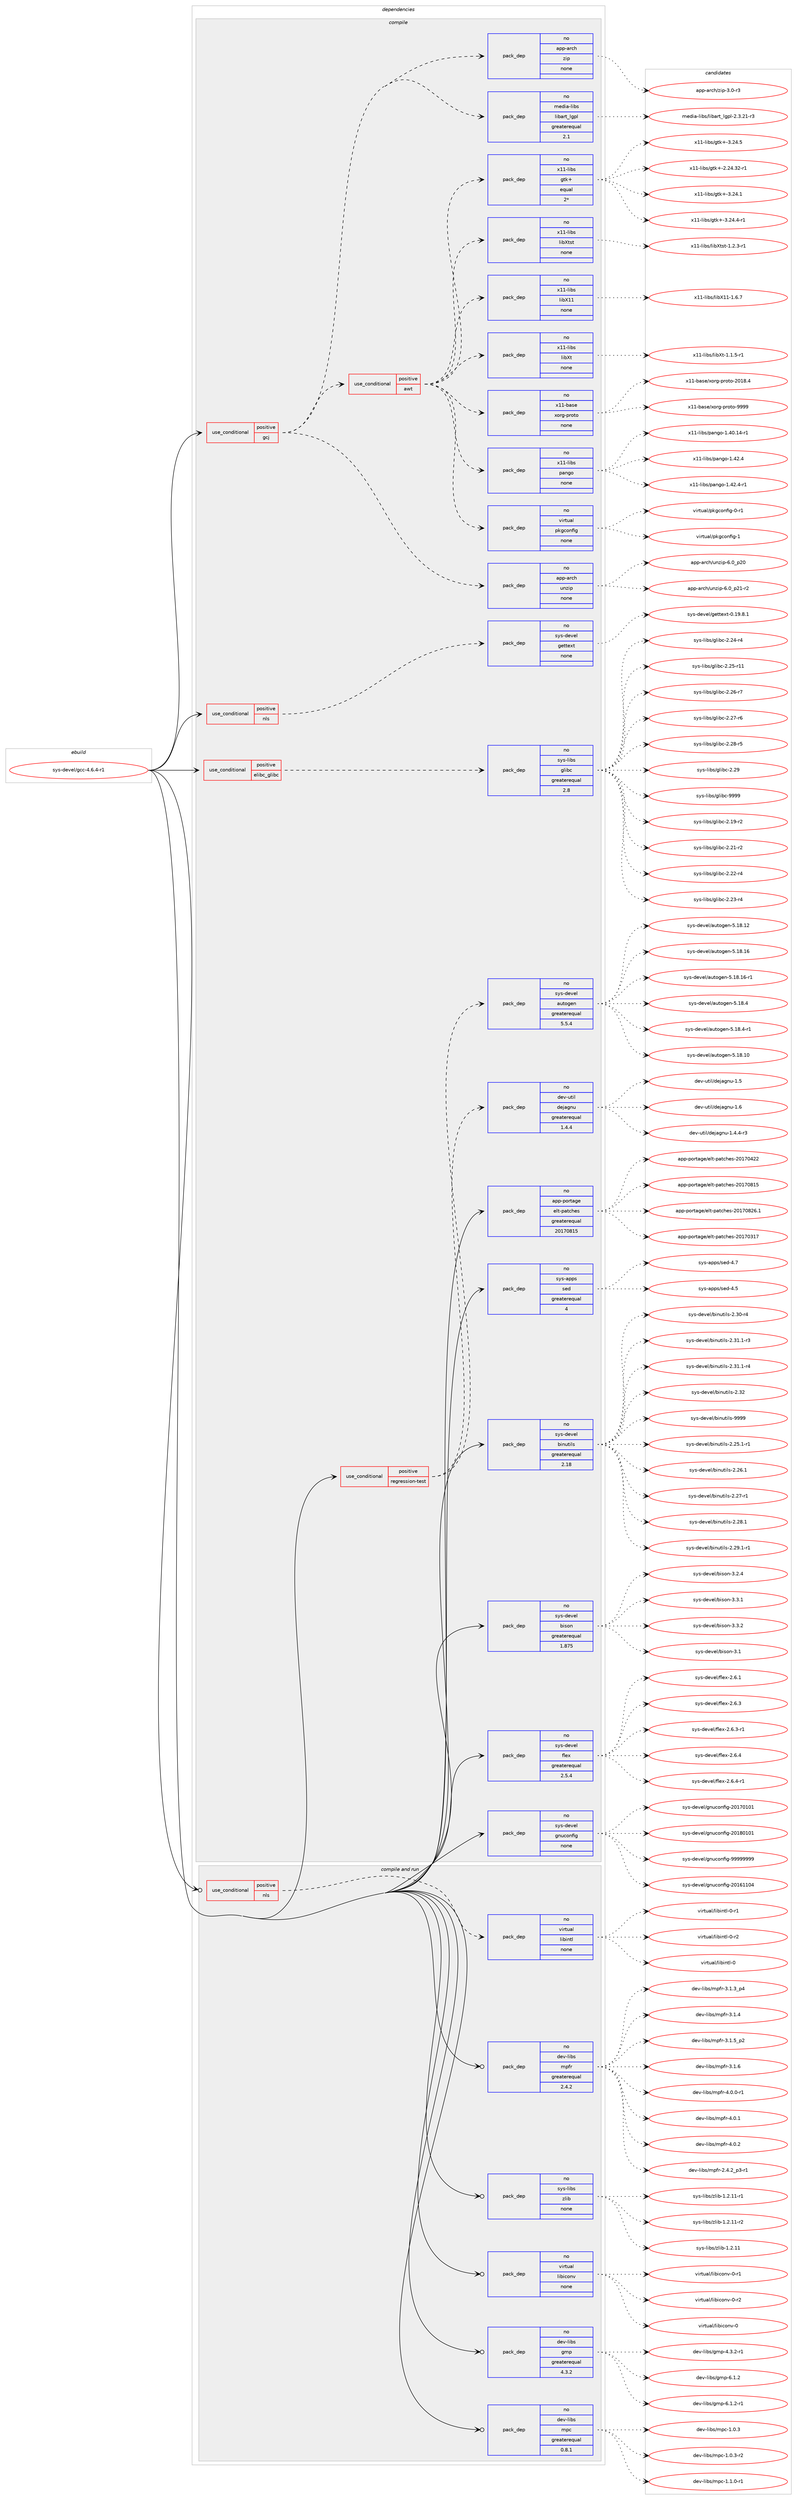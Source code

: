 digraph prolog {

# *************
# Graph options
# *************

newrank=true;
concentrate=true;
compound=true;
graph [rankdir=LR,fontname=Helvetica,fontsize=10,ranksep=1.5];#, ranksep=2.5, nodesep=0.2];
edge  [arrowhead=vee];
node  [fontname=Helvetica,fontsize=10];

# **********
# The ebuild
# **********

subgraph cluster_leftcol {
color=gray;
rank=same;
label=<<i>ebuild</i>>;
id [label="sys-devel/gcc-4.6.4-r1", color=red, width=4, href="../sys-devel/gcc-4.6.4-r1.svg"];
}

# ****************
# The dependencies
# ****************

subgraph cluster_midcol {
color=gray;
label=<<i>dependencies</i>>;
subgraph cluster_compile {
fillcolor="#eeeeee";
style=filled;
label=<<i>compile</i>>;
subgraph cond459648 {
dependency1727827 [label=<<TABLE BORDER="0" CELLBORDER="1" CELLSPACING="0" CELLPADDING="4"><TR><TD ROWSPAN="3" CELLPADDING="10">use_conditional</TD></TR><TR><TD>positive</TD></TR><TR><TD>elibc_glibc</TD></TR></TABLE>>, shape=none, color=red];
subgraph pack1239866 {
dependency1727828 [label=<<TABLE BORDER="0" CELLBORDER="1" CELLSPACING="0" CELLPADDING="4" WIDTH="220"><TR><TD ROWSPAN="6" CELLPADDING="30">pack_dep</TD></TR><TR><TD WIDTH="110">no</TD></TR><TR><TD>sys-libs</TD></TR><TR><TD>glibc</TD></TR><TR><TD>greaterequal</TD></TR><TR><TD>2.8</TD></TR></TABLE>>, shape=none, color=blue];
}
dependency1727827:e -> dependency1727828:w [weight=20,style="dashed",arrowhead="vee"];
}
id:e -> dependency1727827:w [weight=20,style="solid",arrowhead="vee"];
subgraph cond459649 {
dependency1727829 [label=<<TABLE BORDER="0" CELLBORDER="1" CELLSPACING="0" CELLPADDING="4"><TR><TD ROWSPAN="3" CELLPADDING="10">use_conditional</TD></TR><TR><TD>positive</TD></TR><TR><TD>gcj</TD></TR></TABLE>>, shape=none, color=red];
subgraph cond459650 {
dependency1727830 [label=<<TABLE BORDER="0" CELLBORDER="1" CELLSPACING="0" CELLPADDING="4"><TR><TD ROWSPAN="3" CELLPADDING="10">use_conditional</TD></TR><TR><TD>positive</TD></TR><TR><TD>awt</TD></TR></TABLE>>, shape=none, color=red];
subgraph pack1239867 {
dependency1727831 [label=<<TABLE BORDER="0" CELLBORDER="1" CELLSPACING="0" CELLPADDING="4" WIDTH="220"><TR><TD ROWSPAN="6" CELLPADDING="30">pack_dep</TD></TR><TR><TD WIDTH="110">no</TD></TR><TR><TD>x11-base</TD></TR><TR><TD>xorg-proto</TD></TR><TR><TD>none</TD></TR><TR><TD></TD></TR></TABLE>>, shape=none, color=blue];
}
dependency1727830:e -> dependency1727831:w [weight=20,style="dashed",arrowhead="vee"];
subgraph pack1239868 {
dependency1727832 [label=<<TABLE BORDER="0" CELLBORDER="1" CELLSPACING="0" CELLPADDING="4" WIDTH="220"><TR><TD ROWSPAN="6" CELLPADDING="30">pack_dep</TD></TR><TR><TD WIDTH="110">no</TD></TR><TR><TD>x11-libs</TD></TR><TR><TD>libXt</TD></TR><TR><TD>none</TD></TR><TR><TD></TD></TR></TABLE>>, shape=none, color=blue];
}
dependency1727830:e -> dependency1727832:w [weight=20,style="dashed",arrowhead="vee"];
subgraph pack1239869 {
dependency1727833 [label=<<TABLE BORDER="0" CELLBORDER="1" CELLSPACING="0" CELLPADDING="4" WIDTH="220"><TR><TD ROWSPAN="6" CELLPADDING="30">pack_dep</TD></TR><TR><TD WIDTH="110">no</TD></TR><TR><TD>x11-libs</TD></TR><TR><TD>libX11</TD></TR><TR><TD>none</TD></TR><TR><TD></TD></TR></TABLE>>, shape=none, color=blue];
}
dependency1727830:e -> dependency1727833:w [weight=20,style="dashed",arrowhead="vee"];
subgraph pack1239870 {
dependency1727834 [label=<<TABLE BORDER="0" CELLBORDER="1" CELLSPACING="0" CELLPADDING="4" WIDTH="220"><TR><TD ROWSPAN="6" CELLPADDING="30">pack_dep</TD></TR><TR><TD WIDTH="110">no</TD></TR><TR><TD>x11-libs</TD></TR><TR><TD>libXtst</TD></TR><TR><TD>none</TD></TR><TR><TD></TD></TR></TABLE>>, shape=none, color=blue];
}
dependency1727830:e -> dependency1727834:w [weight=20,style="dashed",arrowhead="vee"];
subgraph pack1239871 {
dependency1727835 [label=<<TABLE BORDER="0" CELLBORDER="1" CELLSPACING="0" CELLPADDING="4" WIDTH="220"><TR><TD ROWSPAN="6" CELLPADDING="30">pack_dep</TD></TR><TR><TD WIDTH="110">no</TD></TR><TR><TD>x11-libs</TD></TR><TR><TD>gtk+</TD></TR><TR><TD>equal</TD></TR><TR><TD>2*</TD></TR></TABLE>>, shape=none, color=blue];
}
dependency1727830:e -> dependency1727835:w [weight=20,style="dashed",arrowhead="vee"];
subgraph pack1239872 {
dependency1727836 [label=<<TABLE BORDER="0" CELLBORDER="1" CELLSPACING="0" CELLPADDING="4" WIDTH="220"><TR><TD ROWSPAN="6" CELLPADDING="30">pack_dep</TD></TR><TR><TD WIDTH="110">no</TD></TR><TR><TD>virtual</TD></TR><TR><TD>pkgconfig</TD></TR><TR><TD>none</TD></TR><TR><TD></TD></TR></TABLE>>, shape=none, color=blue];
}
dependency1727830:e -> dependency1727836:w [weight=20,style="dashed",arrowhead="vee"];
subgraph pack1239873 {
dependency1727837 [label=<<TABLE BORDER="0" CELLBORDER="1" CELLSPACING="0" CELLPADDING="4" WIDTH="220"><TR><TD ROWSPAN="6" CELLPADDING="30">pack_dep</TD></TR><TR><TD WIDTH="110">no</TD></TR><TR><TD>x11-libs</TD></TR><TR><TD>pango</TD></TR><TR><TD>none</TD></TR><TR><TD></TD></TR></TABLE>>, shape=none, color=blue];
}
dependency1727830:e -> dependency1727837:w [weight=20,style="dashed",arrowhead="vee"];
}
dependency1727829:e -> dependency1727830:w [weight=20,style="dashed",arrowhead="vee"];
subgraph pack1239874 {
dependency1727838 [label=<<TABLE BORDER="0" CELLBORDER="1" CELLSPACING="0" CELLPADDING="4" WIDTH="220"><TR><TD ROWSPAN="6" CELLPADDING="30">pack_dep</TD></TR><TR><TD WIDTH="110">no</TD></TR><TR><TD>media-libs</TD></TR><TR><TD>libart_lgpl</TD></TR><TR><TD>greaterequal</TD></TR><TR><TD>2.1</TD></TR></TABLE>>, shape=none, color=blue];
}
dependency1727829:e -> dependency1727838:w [weight=20,style="dashed",arrowhead="vee"];
subgraph pack1239875 {
dependency1727839 [label=<<TABLE BORDER="0" CELLBORDER="1" CELLSPACING="0" CELLPADDING="4" WIDTH="220"><TR><TD ROWSPAN="6" CELLPADDING="30">pack_dep</TD></TR><TR><TD WIDTH="110">no</TD></TR><TR><TD>app-arch</TD></TR><TR><TD>zip</TD></TR><TR><TD>none</TD></TR><TR><TD></TD></TR></TABLE>>, shape=none, color=blue];
}
dependency1727829:e -> dependency1727839:w [weight=20,style="dashed",arrowhead="vee"];
subgraph pack1239876 {
dependency1727840 [label=<<TABLE BORDER="0" CELLBORDER="1" CELLSPACING="0" CELLPADDING="4" WIDTH="220"><TR><TD ROWSPAN="6" CELLPADDING="30">pack_dep</TD></TR><TR><TD WIDTH="110">no</TD></TR><TR><TD>app-arch</TD></TR><TR><TD>unzip</TD></TR><TR><TD>none</TD></TR><TR><TD></TD></TR></TABLE>>, shape=none, color=blue];
}
dependency1727829:e -> dependency1727840:w [weight=20,style="dashed",arrowhead="vee"];
}
id:e -> dependency1727829:w [weight=20,style="solid",arrowhead="vee"];
subgraph cond459651 {
dependency1727841 [label=<<TABLE BORDER="0" CELLBORDER="1" CELLSPACING="0" CELLPADDING="4"><TR><TD ROWSPAN="3" CELLPADDING="10">use_conditional</TD></TR><TR><TD>positive</TD></TR><TR><TD>nls</TD></TR></TABLE>>, shape=none, color=red];
subgraph pack1239877 {
dependency1727842 [label=<<TABLE BORDER="0" CELLBORDER="1" CELLSPACING="0" CELLPADDING="4" WIDTH="220"><TR><TD ROWSPAN="6" CELLPADDING="30">pack_dep</TD></TR><TR><TD WIDTH="110">no</TD></TR><TR><TD>sys-devel</TD></TR><TR><TD>gettext</TD></TR><TR><TD>none</TD></TR><TR><TD></TD></TR></TABLE>>, shape=none, color=blue];
}
dependency1727841:e -> dependency1727842:w [weight=20,style="dashed",arrowhead="vee"];
}
id:e -> dependency1727841:w [weight=20,style="solid",arrowhead="vee"];
subgraph cond459652 {
dependency1727843 [label=<<TABLE BORDER="0" CELLBORDER="1" CELLSPACING="0" CELLPADDING="4"><TR><TD ROWSPAN="3" CELLPADDING="10">use_conditional</TD></TR><TR><TD>positive</TD></TR><TR><TD>regression-test</TD></TR></TABLE>>, shape=none, color=red];
subgraph pack1239878 {
dependency1727844 [label=<<TABLE BORDER="0" CELLBORDER="1" CELLSPACING="0" CELLPADDING="4" WIDTH="220"><TR><TD ROWSPAN="6" CELLPADDING="30">pack_dep</TD></TR><TR><TD WIDTH="110">no</TD></TR><TR><TD>dev-util</TD></TR><TR><TD>dejagnu</TD></TR><TR><TD>greaterequal</TD></TR><TR><TD>1.4.4</TD></TR></TABLE>>, shape=none, color=blue];
}
dependency1727843:e -> dependency1727844:w [weight=20,style="dashed",arrowhead="vee"];
subgraph pack1239879 {
dependency1727845 [label=<<TABLE BORDER="0" CELLBORDER="1" CELLSPACING="0" CELLPADDING="4" WIDTH="220"><TR><TD ROWSPAN="6" CELLPADDING="30">pack_dep</TD></TR><TR><TD WIDTH="110">no</TD></TR><TR><TD>sys-devel</TD></TR><TR><TD>autogen</TD></TR><TR><TD>greaterequal</TD></TR><TR><TD>5.5.4</TD></TR></TABLE>>, shape=none, color=blue];
}
dependency1727843:e -> dependency1727845:w [weight=20,style="dashed",arrowhead="vee"];
}
id:e -> dependency1727843:w [weight=20,style="solid",arrowhead="vee"];
subgraph pack1239880 {
dependency1727846 [label=<<TABLE BORDER="0" CELLBORDER="1" CELLSPACING="0" CELLPADDING="4" WIDTH="220"><TR><TD ROWSPAN="6" CELLPADDING="30">pack_dep</TD></TR><TR><TD WIDTH="110">no</TD></TR><TR><TD>app-portage</TD></TR><TR><TD>elt-patches</TD></TR><TR><TD>greaterequal</TD></TR><TR><TD>20170815</TD></TR></TABLE>>, shape=none, color=blue];
}
id:e -> dependency1727846:w [weight=20,style="solid",arrowhead="vee"];
subgraph pack1239881 {
dependency1727847 [label=<<TABLE BORDER="0" CELLBORDER="1" CELLSPACING="0" CELLPADDING="4" WIDTH="220"><TR><TD ROWSPAN="6" CELLPADDING="30">pack_dep</TD></TR><TR><TD WIDTH="110">no</TD></TR><TR><TD>sys-apps</TD></TR><TR><TD>sed</TD></TR><TR><TD>greaterequal</TD></TR><TR><TD>4</TD></TR></TABLE>>, shape=none, color=blue];
}
id:e -> dependency1727847:w [weight=20,style="solid",arrowhead="vee"];
subgraph pack1239882 {
dependency1727848 [label=<<TABLE BORDER="0" CELLBORDER="1" CELLSPACING="0" CELLPADDING="4" WIDTH="220"><TR><TD ROWSPAN="6" CELLPADDING="30">pack_dep</TD></TR><TR><TD WIDTH="110">no</TD></TR><TR><TD>sys-devel</TD></TR><TR><TD>binutils</TD></TR><TR><TD>greaterequal</TD></TR><TR><TD>2.18</TD></TR></TABLE>>, shape=none, color=blue];
}
id:e -> dependency1727848:w [weight=20,style="solid",arrowhead="vee"];
subgraph pack1239883 {
dependency1727849 [label=<<TABLE BORDER="0" CELLBORDER="1" CELLSPACING="0" CELLPADDING="4" WIDTH="220"><TR><TD ROWSPAN="6" CELLPADDING="30">pack_dep</TD></TR><TR><TD WIDTH="110">no</TD></TR><TR><TD>sys-devel</TD></TR><TR><TD>bison</TD></TR><TR><TD>greaterequal</TD></TR><TR><TD>1.875</TD></TR></TABLE>>, shape=none, color=blue];
}
id:e -> dependency1727849:w [weight=20,style="solid",arrowhead="vee"];
subgraph pack1239884 {
dependency1727850 [label=<<TABLE BORDER="0" CELLBORDER="1" CELLSPACING="0" CELLPADDING="4" WIDTH="220"><TR><TD ROWSPAN="6" CELLPADDING="30">pack_dep</TD></TR><TR><TD WIDTH="110">no</TD></TR><TR><TD>sys-devel</TD></TR><TR><TD>flex</TD></TR><TR><TD>greaterequal</TD></TR><TR><TD>2.5.4</TD></TR></TABLE>>, shape=none, color=blue];
}
id:e -> dependency1727850:w [weight=20,style="solid",arrowhead="vee"];
subgraph pack1239885 {
dependency1727851 [label=<<TABLE BORDER="0" CELLBORDER="1" CELLSPACING="0" CELLPADDING="4" WIDTH="220"><TR><TD ROWSPAN="6" CELLPADDING="30">pack_dep</TD></TR><TR><TD WIDTH="110">no</TD></TR><TR><TD>sys-devel</TD></TR><TR><TD>gnuconfig</TD></TR><TR><TD>none</TD></TR><TR><TD></TD></TR></TABLE>>, shape=none, color=blue];
}
id:e -> dependency1727851:w [weight=20,style="solid",arrowhead="vee"];
}
subgraph cluster_compileandrun {
fillcolor="#eeeeee";
style=filled;
label=<<i>compile and run</i>>;
subgraph cond459653 {
dependency1727852 [label=<<TABLE BORDER="0" CELLBORDER="1" CELLSPACING="0" CELLPADDING="4"><TR><TD ROWSPAN="3" CELLPADDING="10">use_conditional</TD></TR><TR><TD>positive</TD></TR><TR><TD>nls</TD></TR></TABLE>>, shape=none, color=red];
subgraph pack1239886 {
dependency1727853 [label=<<TABLE BORDER="0" CELLBORDER="1" CELLSPACING="0" CELLPADDING="4" WIDTH="220"><TR><TD ROWSPAN="6" CELLPADDING="30">pack_dep</TD></TR><TR><TD WIDTH="110">no</TD></TR><TR><TD>virtual</TD></TR><TR><TD>libintl</TD></TR><TR><TD>none</TD></TR><TR><TD></TD></TR></TABLE>>, shape=none, color=blue];
}
dependency1727852:e -> dependency1727853:w [weight=20,style="dashed",arrowhead="vee"];
}
id:e -> dependency1727852:w [weight=20,style="solid",arrowhead="odotvee"];
subgraph pack1239887 {
dependency1727854 [label=<<TABLE BORDER="0" CELLBORDER="1" CELLSPACING="0" CELLPADDING="4" WIDTH="220"><TR><TD ROWSPAN="6" CELLPADDING="30">pack_dep</TD></TR><TR><TD WIDTH="110">no</TD></TR><TR><TD>dev-libs</TD></TR><TR><TD>gmp</TD></TR><TR><TD>greaterequal</TD></TR><TR><TD>4.3.2</TD></TR></TABLE>>, shape=none, color=blue];
}
id:e -> dependency1727854:w [weight=20,style="solid",arrowhead="odotvee"];
subgraph pack1239888 {
dependency1727855 [label=<<TABLE BORDER="0" CELLBORDER="1" CELLSPACING="0" CELLPADDING="4" WIDTH="220"><TR><TD ROWSPAN="6" CELLPADDING="30">pack_dep</TD></TR><TR><TD WIDTH="110">no</TD></TR><TR><TD>dev-libs</TD></TR><TR><TD>mpc</TD></TR><TR><TD>greaterequal</TD></TR><TR><TD>0.8.1</TD></TR></TABLE>>, shape=none, color=blue];
}
id:e -> dependency1727855:w [weight=20,style="solid",arrowhead="odotvee"];
subgraph pack1239889 {
dependency1727856 [label=<<TABLE BORDER="0" CELLBORDER="1" CELLSPACING="0" CELLPADDING="4" WIDTH="220"><TR><TD ROWSPAN="6" CELLPADDING="30">pack_dep</TD></TR><TR><TD WIDTH="110">no</TD></TR><TR><TD>dev-libs</TD></TR><TR><TD>mpfr</TD></TR><TR><TD>greaterequal</TD></TR><TR><TD>2.4.2</TD></TR></TABLE>>, shape=none, color=blue];
}
id:e -> dependency1727856:w [weight=20,style="solid",arrowhead="odotvee"];
subgraph pack1239890 {
dependency1727857 [label=<<TABLE BORDER="0" CELLBORDER="1" CELLSPACING="0" CELLPADDING="4" WIDTH="220"><TR><TD ROWSPAN="6" CELLPADDING="30">pack_dep</TD></TR><TR><TD WIDTH="110">no</TD></TR><TR><TD>sys-libs</TD></TR><TR><TD>zlib</TD></TR><TR><TD>none</TD></TR><TR><TD></TD></TR></TABLE>>, shape=none, color=blue];
}
id:e -> dependency1727857:w [weight=20,style="solid",arrowhead="odotvee"];
subgraph pack1239891 {
dependency1727858 [label=<<TABLE BORDER="0" CELLBORDER="1" CELLSPACING="0" CELLPADDING="4" WIDTH="220"><TR><TD ROWSPAN="6" CELLPADDING="30">pack_dep</TD></TR><TR><TD WIDTH="110">no</TD></TR><TR><TD>virtual</TD></TR><TR><TD>libiconv</TD></TR><TR><TD>none</TD></TR><TR><TD></TD></TR></TABLE>>, shape=none, color=blue];
}
id:e -> dependency1727858:w [weight=20,style="solid",arrowhead="odotvee"];
}
subgraph cluster_run {
fillcolor="#eeeeee";
style=filled;
label=<<i>run</i>>;
}
}

# **************
# The candidates
# **************

subgraph cluster_choices {
rank=same;
color=gray;
label=<<i>candidates</i>>;

subgraph choice1239866 {
color=black;
nodesep=1;
choice115121115451081059811547103108105989945504649574511450 [label="sys-libs/glibc-2.19-r2", color=red, width=4,href="../sys-libs/glibc-2.19-r2.svg"];
choice115121115451081059811547103108105989945504650494511450 [label="sys-libs/glibc-2.21-r2", color=red, width=4,href="../sys-libs/glibc-2.21-r2.svg"];
choice115121115451081059811547103108105989945504650504511452 [label="sys-libs/glibc-2.22-r4", color=red, width=4,href="../sys-libs/glibc-2.22-r4.svg"];
choice115121115451081059811547103108105989945504650514511452 [label="sys-libs/glibc-2.23-r4", color=red, width=4,href="../sys-libs/glibc-2.23-r4.svg"];
choice115121115451081059811547103108105989945504650524511452 [label="sys-libs/glibc-2.24-r4", color=red, width=4,href="../sys-libs/glibc-2.24-r4.svg"];
choice11512111545108105981154710310810598994550465053451144949 [label="sys-libs/glibc-2.25-r11", color=red, width=4,href="../sys-libs/glibc-2.25-r11.svg"];
choice115121115451081059811547103108105989945504650544511455 [label="sys-libs/glibc-2.26-r7", color=red, width=4,href="../sys-libs/glibc-2.26-r7.svg"];
choice115121115451081059811547103108105989945504650554511454 [label="sys-libs/glibc-2.27-r6", color=red, width=4,href="../sys-libs/glibc-2.27-r6.svg"];
choice115121115451081059811547103108105989945504650564511453 [label="sys-libs/glibc-2.28-r5", color=red, width=4,href="../sys-libs/glibc-2.28-r5.svg"];
choice11512111545108105981154710310810598994550465057 [label="sys-libs/glibc-2.29", color=red, width=4,href="../sys-libs/glibc-2.29.svg"];
choice11512111545108105981154710310810598994557575757 [label="sys-libs/glibc-9999", color=red, width=4,href="../sys-libs/glibc-9999.svg"];
dependency1727828:e -> choice115121115451081059811547103108105989945504649574511450:w [style=dotted,weight="100"];
dependency1727828:e -> choice115121115451081059811547103108105989945504650494511450:w [style=dotted,weight="100"];
dependency1727828:e -> choice115121115451081059811547103108105989945504650504511452:w [style=dotted,weight="100"];
dependency1727828:e -> choice115121115451081059811547103108105989945504650514511452:w [style=dotted,weight="100"];
dependency1727828:e -> choice115121115451081059811547103108105989945504650524511452:w [style=dotted,weight="100"];
dependency1727828:e -> choice11512111545108105981154710310810598994550465053451144949:w [style=dotted,weight="100"];
dependency1727828:e -> choice115121115451081059811547103108105989945504650544511455:w [style=dotted,weight="100"];
dependency1727828:e -> choice115121115451081059811547103108105989945504650554511454:w [style=dotted,weight="100"];
dependency1727828:e -> choice115121115451081059811547103108105989945504650564511453:w [style=dotted,weight="100"];
dependency1727828:e -> choice11512111545108105981154710310810598994550465057:w [style=dotted,weight="100"];
dependency1727828:e -> choice11512111545108105981154710310810598994557575757:w [style=dotted,weight="100"];
}
subgraph choice1239867 {
color=black;
nodesep=1;
choice1204949459897115101471201111141034511211411111611145504849564652 [label="x11-base/xorg-proto-2018.4", color=red, width=4,href="../x11-base/xorg-proto-2018.4.svg"];
choice120494945989711510147120111114103451121141111161114557575757 [label="x11-base/xorg-proto-9999", color=red, width=4,href="../x11-base/xorg-proto-9999.svg"];
dependency1727831:e -> choice1204949459897115101471201111141034511211411111611145504849564652:w [style=dotted,weight="100"];
dependency1727831:e -> choice120494945989711510147120111114103451121141111161114557575757:w [style=dotted,weight="100"];
}
subgraph choice1239868 {
color=black;
nodesep=1;
choice120494945108105981154710810598881164549464946534511449 [label="x11-libs/libXt-1.1.5-r1", color=red, width=4,href="../x11-libs/libXt-1.1.5-r1.svg"];
dependency1727832:e -> choice120494945108105981154710810598881164549464946534511449:w [style=dotted,weight="100"];
}
subgraph choice1239869 {
color=black;
nodesep=1;
choice120494945108105981154710810598884949454946544655 [label="x11-libs/libX11-1.6.7", color=red, width=4,href="../x11-libs/libX11-1.6.7.svg"];
dependency1727833:e -> choice120494945108105981154710810598884949454946544655:w [style=dotted,weight="100"];
}
subgraph choice1239870 {
color=black;
nodesep=1;
choice120494945108105981154710810598881161151164549465046514511449 [label="x11-libs/libXtst-1.2.3-r1", color=red, width=4,href="../x11-libs/libXtst-1.2.3-r1.svg"];
dependency1727834:e -> choice120494945108105981154710810598881161151164549465046514511449:w [style=dotted,weight="100"];
}
subgraph choice1239871 {
color=black;
nodesep=1;
choice12049494510810598115471031161074345504650524651504511449 [label="x11-libs/gtk+-2.24.32-r1", color=red, width=4,href="../x11-libs/gtk+-2.24.32-r1.svg"];
choice12049494510810598115471031161074345514650524649 [label="x11-libs/gtk+-3.24.1", color=red, width=4,href="../x11-libs/gtk+-3.24.1.svg"];
choice120494945108105981154710311610743455146505246524511449 [label="x11-libs/gtk+-3.24.4-r1", color=red, width=4,href="../x11-libs/gtk+-3.24.4-r1.svg"];
choice12049494510810598115471031161074345514650524653 [label="x11-libs/gtk+-3.24.5", color=red, width=4,href="../x11-libs/gtk+-3.24.5.svg"];
dependency1727835:e -> choice12049494510810598115471031161074345504650524651504511449:w [style=dotted,weight="100"];
dependency1727835:e -> choice12049494510810598115471031161074345514650524649:w [style=dotted,weight="100"];
dependency1727835:e -> choice120494945108105981154710311610743455146505246524511449:w [style=dotted,weight="100"];
dependency1727835:e -> choice12049494510810598115471031161074345514650524653:w [style=dotted,weight="100"];
}
subgraph choice1239872 {
color=black;
nodesep=1;
choice11810511411611797108471121071039911111010210510345484511449 [label="virtual/pkgconfig-0-r1", color=red, width=4,href="../virtual/pkgconfig-0-r1.svg"];
choice1181051141161179710847112107103991111101021051034549 [label="virtual/pkgconfig-1", color=red, width=4,href="../virtual/pkgconfig-1.svg"];
dependency1727836:e -> choice11810511411611797108471121071039911111010210510345484511449:w [style=dotted,weight="100"];
dependency1727836:e -> choice1181051141161179710847112107103991111101021051034549:w [style=dotted,weight="100"];
}
subgraph choice1239873 {
color=black;
nodesep=1;
choice12049494510810598115471129711010311145494652484649524511449 [label="x11-libs/pango-1.40.14-r1", color=red, width=4,href="../x11-libs/pango-1.40.14-r1.svg"];
choice12049494510810598115471129711010311145494652504652 [label="x11-libs/pango-1.42.4", color=red, width=4,href="../x11-libs/pango-1.42.4.svg"];
choice120494945108105981154711297110103111454946525046524511449 [label="x11-libs/pango-1.42.4-r1", color=red, width=4,href="../x11-libs/pango-1.42.4-r1.svg"];
dependency1727837:e -> choice12049494510810598115471129711010311145494652484649524511449:w [style=dotted,weight="100"];
dependency1727837:e -> choice12049494510810598115471129711010311145494652504652:w [style=dotted,weight="100"];
dependency1727837:e -> choice120494945108105981154711297110103111454946525046524511449:w [style=dotted,weight="100"];
}
subgraph choice1239874 {
color=black;
nodesep=1;
choice10910110010597451081059811547108105989711411695108103112108455046514650494511451 [label="media-libs/libart_lgpl-2.3.21-r3", color=red, width=4,href="../media-libs/libart_lgpl-2.3.21-r3.svg"];
dependency1727838:e -> choice10910110010597451081059811547108105989711411695108103112108455046514650494511451:w [style=dotted,weight="100"];
}
subgraph choice1239875 {
color=black;
nodesep=1;
choice9711211245971149910447122105112455146484511451 [label="app-arch/zip-3.0-r3", color=red, width=4,href="../app-arch/zip-3.0-r3.svg"];
dependency1727839:e -> choice9711211245971149910447122105112455146484511451:w [style=dotted,weight="100"];
}
subgraph choice1239876 {
color=black;
nodesep=1;
choice971121124597114991044711711012210511245544648951125048 [label="app-arch/unzip-6.0_p20", color=red, width=4,href="../app-arch/unzip-6.0_p20.svg"];
choice9711211245971149910447117110122105112455446489511250494511450 [label="app-arch/unzip-6.0_p21-r2", color=red, width=4,href="../app-arch/unzip-6.0_p21-r2.svg"];
dependency1727840:e -> choice971121124597114991044711711012210511245544648951125048:w [style=dotted,weight="100"];
dependency1727840:e -> choice9711211245971149910447117110122105112455446489511250494511450:w [style=dotted,weight="100"];
}
subgraph choice1239877 {
color=black;
nodesep=1;
choice1151211154510010111810110847103101116116101120116454846495746564649 [label="sys-devel/gettext-0.19.8.1", color=red, width=4,href="../sys-devel/gettext-0.19.8.1.svg"];
dependency1727842:e -> choice1151211154510010111810110847103101116116101120116454846495746564649:w [style=dotted,weight="100"];
}
subgraph choice1239878 {
color=black;
nodesep=1;
choice1001011184511711610510847100101106971031101174549465246524511451 [label="dev-util/dejagnu-1.4.4-r3", color=red, width=4,href="../dev-util/dejagnu-1.4.4-r3.svg"];
choice10010111845117116105108471001011069710311011745494653 [label="dev-util/dejagnu-1.5", color=red, width=4,href="../dev-util/dejagnu-1.5.svg"];
choice10010111845117116105108471001011069710311011745494654 [label="dev-util/dejagnu-1.6", color=red, width=4,href="../dev-util/dejagnu-1.6.svg"];
dependency1727844:e -> choice1001011184511711610510847100101106971031101174549465246524511451:w [style=dotted,weight="100"];
dependency1727844:e -> choice10010111845117116105108471001011069710311011745494653:w [style=dotted,weight="100"];
dependency1727844:e -> choice10010111845117116105108471001011069710311011745494654:w [style=dotted,weight="100"];
}
subgraph choice1239879 {
color=black;
nodesep=1;
choice1151211154510010111810110847971171161111031011104553464956464948 [label="sys-devel/autogen-5.18.10", color=red, width=4,href="../sys-devel/autogen-5.18.10.svg"];
choice1151211154510010111810110847971171161111031011104553464956464950 [label="sys-devel/autogen-5.18.12", color=red, width=4,href="../sys-devel/autogen-5.18.12.svg"];
choice1151211154510010111810110847971171161111031011104553464956464954 [label="sys-devel/autogen-5.18.16", color=red, width=4,href="../sys-devel/autogen-5.18.16.svg"];
choice11512111545100101118101108479711711611110310111045534649564649544511449 [label="sys-devel/autogen-5.18.16-r1", color=red, width=4,href="../sys-devel/autogen-5.18.16-r1.svg"];
choice11512111545100101118101108479711711611110310111045534649564652 [label="sys-devel/autogen-5.18.4", color=red, width=4,href="../sys-devel/autogen-5.18.4.svg"];
choice115121115451001011181011084797117116111103101110455346495646524511449 [label="sys-devel/autogen-5.18.4-r1", color=red, width=4,href="../sys-devel/autogen-5.18.4-r1.svg"];
dependency1727845:e -> choice1151211154510010111810110847971171161111031011104553464956464948:w [style=dotted,weight="100"];
dependency1727845:e -> choice1151211154510010111810110847971171161111031011104553464956464950:w [style=dotted,weight="100"];
dependency1727845:e -> choice1151211154510010111810110847971171161111031011104553464956464954:w [style=dotted,weight="100"];
dependency1727845:e -> choice11512111545100101118101108479711711611110310111045534649564649544511449:w [style=dotted,weight="100"];
dependency1727845:e -> choice11512111545100101118101108479711711611110310111045534649564652:w [style=dotted,weight="100"];
dependency1727845:e -> choice115121115451001011181011084797117116111103101110455346495646524511449:w [style=dotted,weight="100"];
}
subgraph choice1239880 {
color=black;
nodesep=1;
choice97112112451121111141169710310147101108116451129711699104101115455048495548514955 [label="app-portage/elt-patches-20170317", color=red, width=4,href="../app-portage/elt-patches-20170317.svg"];
choice97112112451121111141169710310147101108116451129711699104101115455048495548525050 [label="app-portage/elt-patches-20170422", color=red, width=4,href="../app-portage/elt-patches-20170422.svg"];
choice97112112451121111141169710310147101108116451129711699104101115455048495548564953 [label="app-portage/elt-patches-20170815", color=red, width=4,href="../app-portage/elt-patches-20170815.svg"];
choice971121124511211111411697103101471011081164511297116991041011154550484955485650544649 [label="app-portage/elt-patches-20170826.1", color=red, width=4,href="../app-portage/elt-patches-20170826.1.svg"];
dependency1727846:e -> choice97112112451121111141169710310147101108116451129711699104101115455048495548514955:w [style=dotted,weight="100"];
dependency1727846:e -> choice97112112451121111141169710310147101108116451129711699104101115455048495548525050:w [style=dotted,weight="100"];
dependency1727846:e -> choice97112112451121111141169710310147101108116451129711699104101115455048495548564953:w [style=dotted,weight="100"];
dependency1727846:e -> choice971121124511211111411697103101471011081164511297116991041011154550484955485650544649:w [style=dotted,weight="100"];
}
subgraph choice1239881 {
color=black;
nodesep=1;
choice11512111545971121121154711510110045524653 [label="sys-apps/sed-4.5", color=red, width=4,href="../sys-apps/sed-4.5.svg"];
choice11512111545971121121154711510110045524655 [label="sys-apps/sed-4.7", color=red, width=4,href="../sys-apps/sed-4.7.svg"];
dependency1727847:e -> choice11512111545971121121154711510110045524653:w [style=dotted,weight="100"];
dependency1727847:e -> choice11512111545971121121154711510110045524655:w [style=dotted,weight="100"];
}
subgraph choice1239882 {
color=black;
nodesep=1;
choice115121115451001011181011084798105110117116105108115455046505346494511449 [label="sys-devel/binutils-2.25.1-r1", color=red, width=4,href="../sys-devel/binutils-2.25.1-r1.svg"];
choice11512111545100101118101108479810511011711610510811545504650544649 [label="sys-devel/binutils-2.26.1", color=red, width=4,href="../sys-devel/binutils-2.26.1.svg"];
choice11512111545100101118101108479810511011711610510811545504650554511449 [label="sys-devel/binutils-2.27-r1", color=red, width=4,href="../sys-devel/binutils-2.27-r1.svg"];
choice11512111545100101118101108479810511011711610510811545504650564649 [label="sys-devel/binutils-2.28.1", color=red, width=4,href="../sys-devel/binutils-2.28.1.svg"];
choice115121115451001011181011084798105110117116105108115455046505746494511449 [label="sys-devel/binutils-2.29.1-r1", color=red, width=4,href="../sys-devel/binutils-2.29.1-r1.svg"];
choice11512111545100101118101108479810511011711610510811545504651484511452 [label="sys-devel/binutils-2.30-r4", color=red, width=4,href="../sys-devel/binutils-2.30-r4.svg"];
choice115121115451001011181011084798105110117116105108115455046514946494511451 [label="sys-devel/binutils-2.31.1-r3", color=red, width=4,href="../sys-devel/binutils-2.31.1-r3.svg"];
choice115121115451001011181011084798105110117116105108115455046514946494511452 [label="sys-devel/binutils-2.31.1-r4", color=red, width=4,href="../sys-devel/binutils-2.31.1-r4.svg"];
choice1151211154510010111810110847981051101171161051081154550465150 [label="sys-devel/binutils-2.32", color=red, width=4,href="../sys-devel/binutils-2.32.svg"];
choice1151211154510010111810110847981051101171161051081154557575757 [label="sys-devel/binutils-9999", color=red, width=4,href="../sys-devel/binutils-9999.svg"];
dependency1727848:e -> choice115121115451001011181011084798105110117116105108115455046505346494511449:w [style=dotted,weight="100"];
dependency1727848:e -> choice11512111545100101118101108479810511011711610510811545504650544649:w [style=dotted,weight="100"];
dependency1727848:e -> choice11512111545100101118101108479810511011711610510811545504650554511449:w [style=dotted,weight="100"];
dependency1727848:e -> choice11512111545100101118101108479810511011711610510811545504650564649:w [style=dotted,weight="100"];
dependency1727848:e -> choice115121115451001011181011084798105110117116105108115455046505746494511449:w [style=dotted,weight="100"];
dependency1727848:e -> choice11512111545100101118101108479810511011711610510811545504651484511452:w [style=dotted,weight="100"];
dependency1727848:e -> choice115121115451001011181011084798105110117116105108115455046514946494511451:w [style=dotted,weight="100"];
dependency1727848:e -> choice115121115451001011181011084798105110117116105108115455046514946494511452:w [style=dotted,weight="100"];
dependency1727848:e -> choice1151211154510010111810110847981051101171161051081154550465150:w [style=dotted,weight="100"];
dependency1727848:e -> choice1151211154510010111810110847981051101171161051081154557575757:w [style=dotted,weight="100"];
}
subgraph choice1239883 {
color=black;
nodesep=1;
choice11512111545100101118101108479810511511111045514649 [label="sys-devel/bison-3.1", color=red, width=4,href="../sys-devel/bison-3.1.svg"];
choice115121115451001011181011084798105115111110455146504652 [label="sys-devel/bison-3.2.4", color=red, width=4,href="../sys-devel/bison-3.2.4.svg"];
choice115121115451001011181011084798105115111110455146514649 [label="sys-devel/bison-3.3.1", color=red, width=4,href="../sys-devel/bison-3.3.1.svg"];
choice115121115451001011181011084798105115111110455146514650 [label="sys-devel/bison-3.3.2", color=red, width=4,href="../sys-devel/bison-3.3.2.svg"];
dependency1727849:e -> choice11512111545100101118101108479810511511111045514649:w [style=dotted,weight="100"];
dependency1727849:e -> choice115121115451001011181011084798105115111110455146504652:w [style=dotted,weight="100"];
dependency1727849:e -> choice115121115451001011181011084798105115111110455146514649:w [style=dotted,weight="100"];
dependency1727849:e -> choice115121115451001011181011084798105115111110455146514650:w [style=dotted,weight="100"];
}
subgraph choice1239884 {
color=black;
nodesep=1;
choice1151211154510010111810110847102108101120455046544649 [label="sys-devel/flex-2.6.1", color=red, width=4,href="../sys-devel/flex-2.6.1.svg"];
choice1151211154510010111810110847102108101120455046544651 [label="sys-devel/flex-2.6.3", color=red, width=4,href="../sys-devel/flex-2.6.3.svg"];
choice11512111545100101118101108471021081011204550465446514511449 [label="sys-devel/flex-2.6.3-r1", color=red, width=4,href="../sys-devel/flex-2.6.3-r1.svg"];
choice1151211154510010111810110847102108101120455046544652 [label="sys-devel/flex-2.6.4", color=red, width=4,href="../sys-devel/flex-2.6.4.svg"];
choice11512111545100101118101108471021081011204550465446524511449 [label="sys-devel/flex-2.6.4-r1", color=red, width=4,href="../sys-devel/flex-2.6.4-r1.svg"];
dependency1727850:e -> choice1151211154510010111810110847102108101120455046544649:w [style=dotted,weight="100"];
dependency1727850:e -> choice1151211154510010111810110847102108101120455046544651:w [style=dotted,weight="100"];
dependency1727850:e -> choice11512111545100101118101108471021081011204550465446514511449:w [style=dotted,weight="100"];
dependency1727850:e -> choice1151211154510010111810110847102108101120455046544652:w [style=dotted,weight="100"];
dependency1727850:e -> choice11512111545100101118101108471021081011204550465446524511449:w [style=dotted,weight="100"];
}
subgraph choice1239885 {
color=black;
nodesep=1;
choice115121115451001011181011084710311011799111110102105103455048495449494852 [label="sys-devel/gnuconfig-20161104", color=red, width=4,href="../sys-devel/gnuconfig-20161104.svg"];
choice115121115451001011181011084710311011799111110102105103455048495548494849 [label="sys-devel/gnuconfig-20170101", color=red, width=4,href="../sys-devel/gnuconfig-20170101.svg"];
choice115121115451001011181011084710311011799111110102105103455048495648494849 [label="sys-devel/gnuconfig-20180101", color=red, width=4,href="../sys-devel/gnuconfig-20180101.svg"];
choice115121115451001011181011084710311011799111110102105103455757575757575757 [label="sys-devel/gnuconfig-99999999", color=red, width=4,href="../sys-devel/gnuconfig-99999999.svg"];
dependency1727851:e -> choice115121115451001011181011084710311011799111110102105103455048495449494852:w [style=dotted,weight="100"];
dependency1727851:e -> choice115121115451001011181011084710311011799111110102105103455048495548494849:w [style=dotted,weight="100"];
dependency1727851:e -> choice115121115451001011181011084710311011799111110102105103455048495648494849:w [style=dotted,weight="100"];
dependency1727851:e -> choice115121115451001011181011084710311011799111110102105103455757575757575757:w [style=dotted,weight="100"];
}
subgraph choice1239886 {
color=black;
nodesep=1;
choice1181051141161179710847108105981051101161084548 [label="virtual/libintl-0", color=red, width=4,href="../virtual/libintl-0.svg"];
choice11810511411611797108471081059810511011610845484511449 [label="virtual/libintl-0-r1", color=red, width=4,href="../virtual/libintl-0-r1.svg"];
choice11810511411611797108471081059810511011610845484511450 [label="virtual/libintl-0-r2", color=red, width=4,href="../virtual/libintl-0-r2.svg"];
dependency1727853:e -> choice1181051141161179710847108105981051101161084548:w [style=dotted,weight="100"];
dependency1727853:e -> choice11810511411611797108471081059810511011610845484511449:w [style=dotted,weight="100"];
dependency1727853:e -> choice11810511411611797108471081059810511011610845484511450:w [style=dotted,weight="100"];
}
subgraph choice1239887 {
color=black;
nodesep=1;
choice1001011184510810598115471031091124552465146504511449 [label="dev-libs/gmp-4.3.2-r1", color=red, width=4,href="../dev-libs/gmp-4.3.2-r1.svg"];
choice100101118451081059811547103109112455446494650 [label="dev-libs/gmp-6.1.2", color=red, width=4,href="../dev-libs/gmp-6.1.2.svg"];
choice1001011184510810598115471031091124554464946504511449 [label="dev-libs/gmp-6.1.2-r1", color=red, width=4,href="../dev-libs/gmp-6.1.2-r1.svg"];
dependency1727854:e -> choice1001011184510810598115471031091124552465146504511449:w [style=dotted,weight="100"];
dependency1727854:e -> choice100101118451081059811547103109112455446494650:w [style=dotted,weight="100"];
dependency1727854:e -> choice1001011184510810598115471031091124554464946504511449:w [style=dotted,weight="100"];
}
subgraph choice1239888 {
color=black;
nodesep=1;
choice10010111845108105981154710911299454946484651 [label="dev-libs/mpc-1.0.3", color=red, width=4,href="../dev-libs/mpc-1.0.3.svg"];
choice100101118451081059811547109112994549464846514511450 [label="dev-libs/mpc-1.0.3-r2", color=red, width=4,href="../dev-libs/mpc-1.0.3-r2.svg"];
choice100101118451081059811547109112994549464946484511449 [label="dev-libs/mpc-1.1.0-r1", color=red, width=4,href="../dev-libs/mpc-1.1.0-r1.svg"];
dependency1727855:e -> choice10010111845108105981154710911299454946484651:w [style=dotted,weight="100"];
dependency1727855:e -> choice100101118451081059811547109112994549464846514511450:w [style=dotted,weight="100"];
dependency1727855:e -> choice100101118451081059811547109112994549464946484511449:w [style=dotted,weight="100"];
}
subgraph choice1239889 {
color=black;
nodesep=1;
choice10010111845108105981154710911210211445504652465095112514511449 [label="dev-libs/mpfr-2.4.2_p3-r1", color=red, width=4,href="../dev-libs/mpfr-2.4.2_p3-r1.svg"];
choice1001011184510810598115471091121021144551464946519511252 [label="dev-libs/mpfr-3.1.3_p4", color=red, width=4,href="../dev-libs/mpfr-3.1.3_p4.svg"];
choice100101118451081059811547109112102114455146494652 [label="dev-libs/mpfr-3.1.4", color=red, width=4,href="../dev-libs/mpfr-3.1.4.svg"];
choice1001011184510810598115471091121021144551464946539511250 [label="dev-libs/mpfr-3.1.5_p2", color=red, width=4,href="../dev-libs/mpfr-3.1.5_p2.svg"];
choice100101118451081059811547109112102114455146494654 [label="dev-libs/mpfr-3.1.6", color=red, width=4,href="../dev-libs/mpfr-3.1.6.svg"];
choice1001011184510810598115471091121021144552464846484511449 [label="dev-libs/mpfr-4.0.0-r1", color=red, width=4,href="../dev-libs/mpfr-4.0.0-r1.svg"];
choice100101118451081059811547109112102114455246484649 [label="dev-libs/mpfr-4.0.1", color=red, width=4,href="../dev-libs/mpfr-4.0.1.svg"];
choice100101118451081059811547109112102114455246484650 [label="dev-libs/mpfr-4.0.2", color=red, width=4,href="../dev-libs/mpfr-4.0.2.svg"];
dependency1727856:e -> choice10010111845108105981154710911210211445504652465095112514511449:w [style=dotted,weight="100"];
dependency1727856:e -> choice1001011184510810598115471091121021144551464946519511252:w [style=dotted,weight="100"];
dependency1727856:e -> choice100101118451081059811547109112102114455146494652:w [style=dotted,weight="100"];
dependency1727856:e -> choice1001011184510810598115471091121021144551464946539511250:w [style=dotted,weight="100"];
dependency1727856:e -> choice100101118451081059811547109112102114455146494654:w [style=dotted,weight="100"];
dependency1727856:e -> choice1001011184510810598115471091121021144552464846484511449:w [style=dotted,weight="100"];
dependency1727856:e -> choice100101118451081059811547109112102114455246484649:w [style=dotted,weight="100"];
dependency1727856:e -> choice100101118451081059811547109112102114455246484650:w [style=dotted,weight="100"];
}
subgraph choice1239890 {
color=black;
nodesep=1;
choice1151211154510810598115471221081059845494650464949 [label="sys-libs/zlib-1.2.11", color=red, width=4,href="../sys-libs/zlib-1.2.11.svg"];
choice11512111545108105981154712210810598454946504649494511449 [label="sys-libs/zlib-1.2.11-r1", color=red, width=4,href="../sys-libs/zlib-1.2.11-r1.svg"];
choice11512111545108105981154712210810598454946504649494511450 [label="sys-libs/zlib-1.2.11-r2", color=red, width=4,href="../sys-libs/zlib-1.2.11-r2.svg"];
dependency1727857:e -> choice1151211154510810598115471221081059845494650464949:w [style=dotted,weight="100"];
dependency1727857:e -> choice11512111545108105981154712210810598454946504649494511449:w [style=dotted,weight="100"];
dependency1727857:e -> choice11512111545108105981154712210810598454946504649494511450:w [style=dotted,weight="100"];
}
subgraph choice1239891 {
color=black;
nodesep=1;
choice118105114116117971084710810598105991111101184548 [label="virtual/libiconv-0", color=red, width=4,href="../virtual/libiconv-0.svg"];
choice1181051141161179710847108105981059911111011845484511449 [label="virtual/libiconv-0-r1", color=red, width=4,href="../virtual/libiconv-0-r1.svg"];
choice1181051141161179710847108105981059911111011845484511450 [label="virtual/libiconv-0-r2", color=red, width=4,href="../virtual/libiconv-0-r2.svg"];
dependency1727858:e -> choice118105114116117971084710810598105991111101184548:w [style=dotted,weight="100"];
dependency1727858:e -> choice1181051141161179710847108105981059911111011845484511449:w [style=dotted,weight="100"];
dependency1727858:e -> choice1181051141161179710847108105981059911111011845484511450:w [style=dotted,weight="100"];
}
}

}
